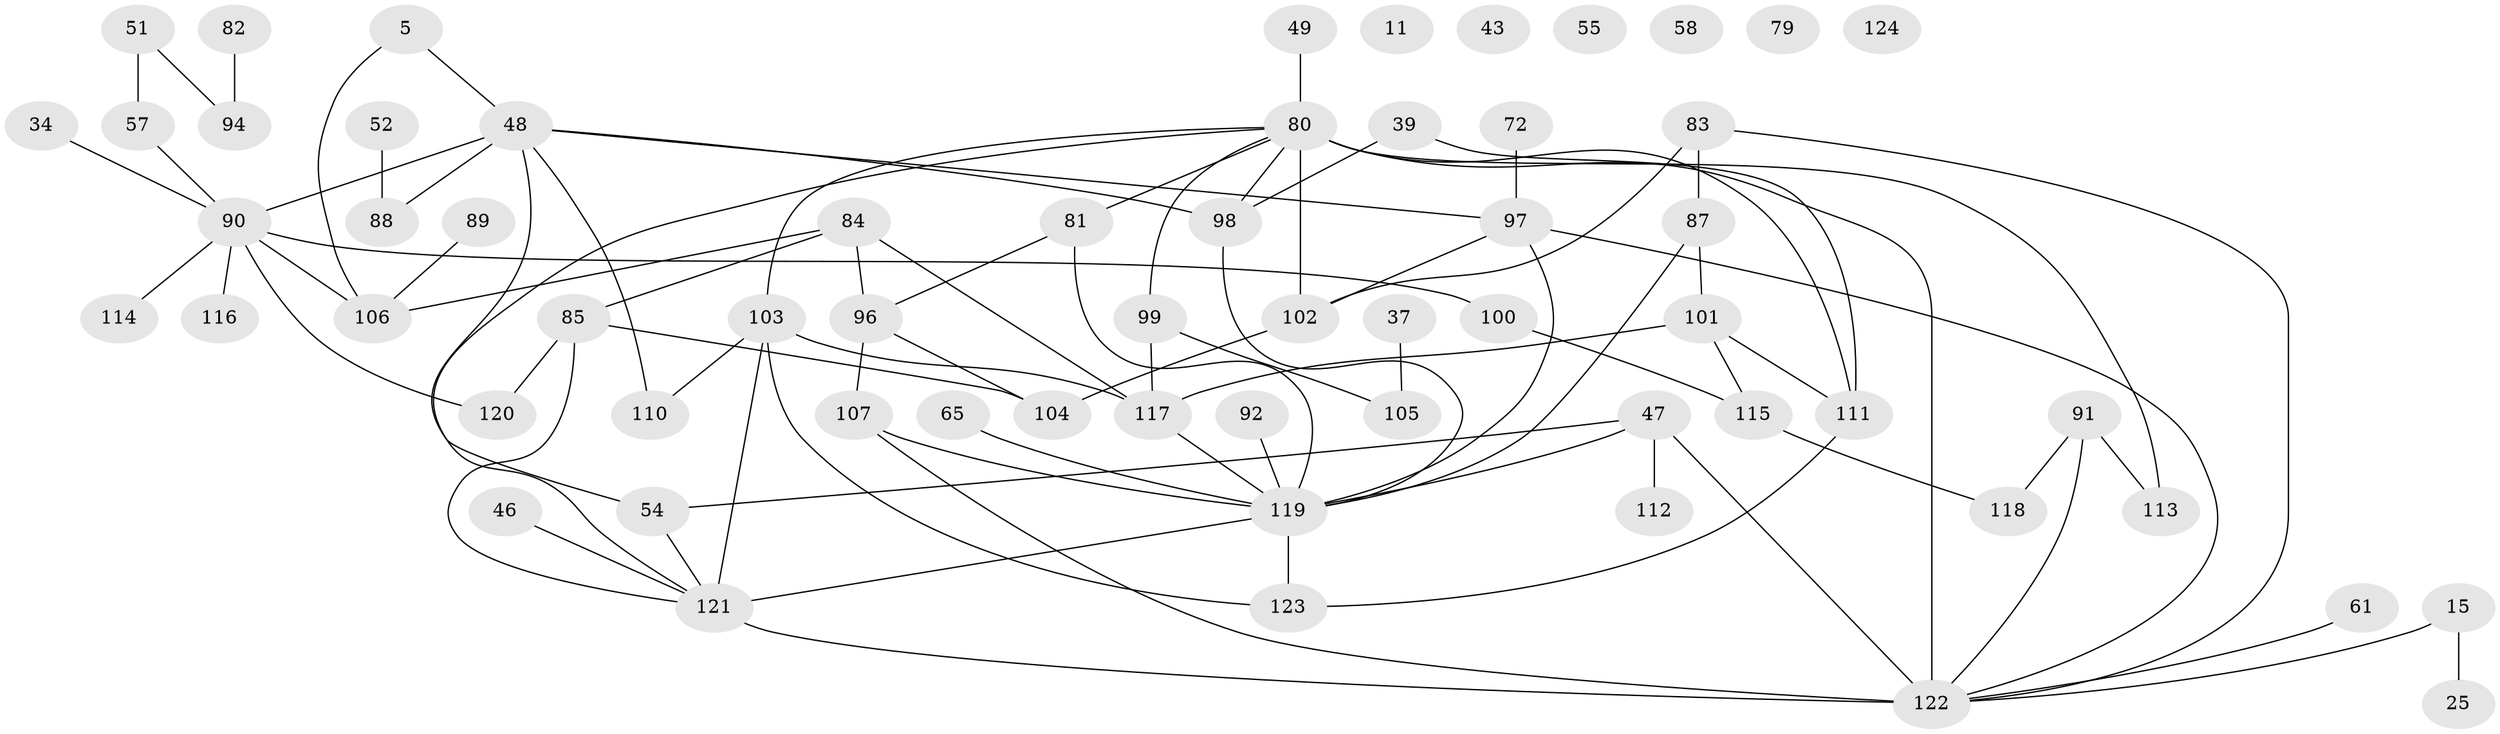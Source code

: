 // original degree distribution, {2: 0.3064516129032258, 1: 0.1774193548387097, 3: 0.25, 4: 0.12096774193548387, 0: 0.04838709677419355, 6: 0.04032258064516129, 5: 0.04032258064516129, 7: 0.016129032258064516}
// Generated by graph-tools (version 1.1) at 2025/42/03/04/25 21:42:29]
// undirected, 62 vertices, 87 edges
graph export_dot {
graph [start="1"]
  node [color=gray90,style=filled];
  5;
  11;
  15;
  25;
  34;
  37;
  39;
  43;
  46;
  47;
  48 [super="+42"];
  49;
  51;
  52;
  54;
  55;
  57;
  58;
  61;
  65;
  72;
  79;
  80 [super="+29+71+73+76"];
  81;
  82;
  83 [super="+75"];
  84;
  85 [super="+36+68"];
  87;
  88;
  89;
  90 [super="+59"];
  91 [super="+14"];
  92;
  94;
  96 [super="+33"];
  97;
  98 [super="+8+31+45+69"];
  99 [super="+44"];
  100 [super="+2"];
  101;
  102;
  103 [super="+35+78"];
  104;
  105;
  106;
  107 [super="+93"];
  110;
  111;
  112;
  113;
  114;
  115 [super="+41"];
  116;
  117 [super="+70"];
  118;
  119 [super="+27+74+32+95"];
  120 [super="+26"];
  121 [super="+16+109"];
  122 [super="+63+77"];
  123 [super="+22+23+108"];
  124;
  5 -- 106;
  5 -- 48;
  15 -- 25;
  15 -- 122;
  34 -- 90;
  37 -- 105;
  39 -- 111;
  39 -- 98;
  46 -- 121;
  47 -- 54;
  47 -- 112;
  47 -- 119 [weight=2];
  47 -- 122;
  48 -- 88;
  48 -- 90 [weight=2];
  48 -- 97;
  48 -- 54;
  48 -- 110;
  48 -- 98;
  49 -- 80;
  51 -- 57;
  51 -- 94;
  52 -- 88;
  54 -- 121;
  57 -- 90;
  61 -- 122;
  65 -- 119;
  72 -- 97;
  80 -- 122 [weight=4];
  80 -- 99;
  80 -- 81;
  80 -- 98 [weight=2];
  80 -- 111;
  80 -- 113;
  80 -- 102;
  80 -- 121;
  80 -- 103;
  81 -- 96;
  81 -- 119;
  82 -- 94;
  83 -- 87;
  83 -- 102;
  83 -- 122;
  84 -- 85;
  84 -- 106;
  84 -- 117;
  84 -- 96;
  85 -- 104;
  85 -- 121;
  85 -- 120;
  87 -- 101;
  87 -- 119;
  89 -- 106;
  90 -- 100;
  90 -- 114;
  90 -- 116;
  90 -- 106;
  90 -- 120;
  91 -- 113;
  91 -- 118;
  91 -- 122;
  92 -- 119;
  96 -- 107 [weight=2];
  96 -- 104;
  97 -- 102;
  97 -- 119;
  97 -- 122;
  98 -- 119 [weight=2];
  99 -- 117;
  99 -- 105;
  100 -- 115;
  101 -- 111;
  101 -- 115;
  101 -- 117;
  102 -- 104;
  103 -- 110;
  103 -- 117;
  103 -- 121;
  103 -- 123;
  107 -- 119;
  107 -- 122;
  111 -- 123;
  115 -- 118;
  117 -- 119;
  119 -- 121 [weight=3];
  119 -- 123 [weight=2];
  121 -- 122;
}
